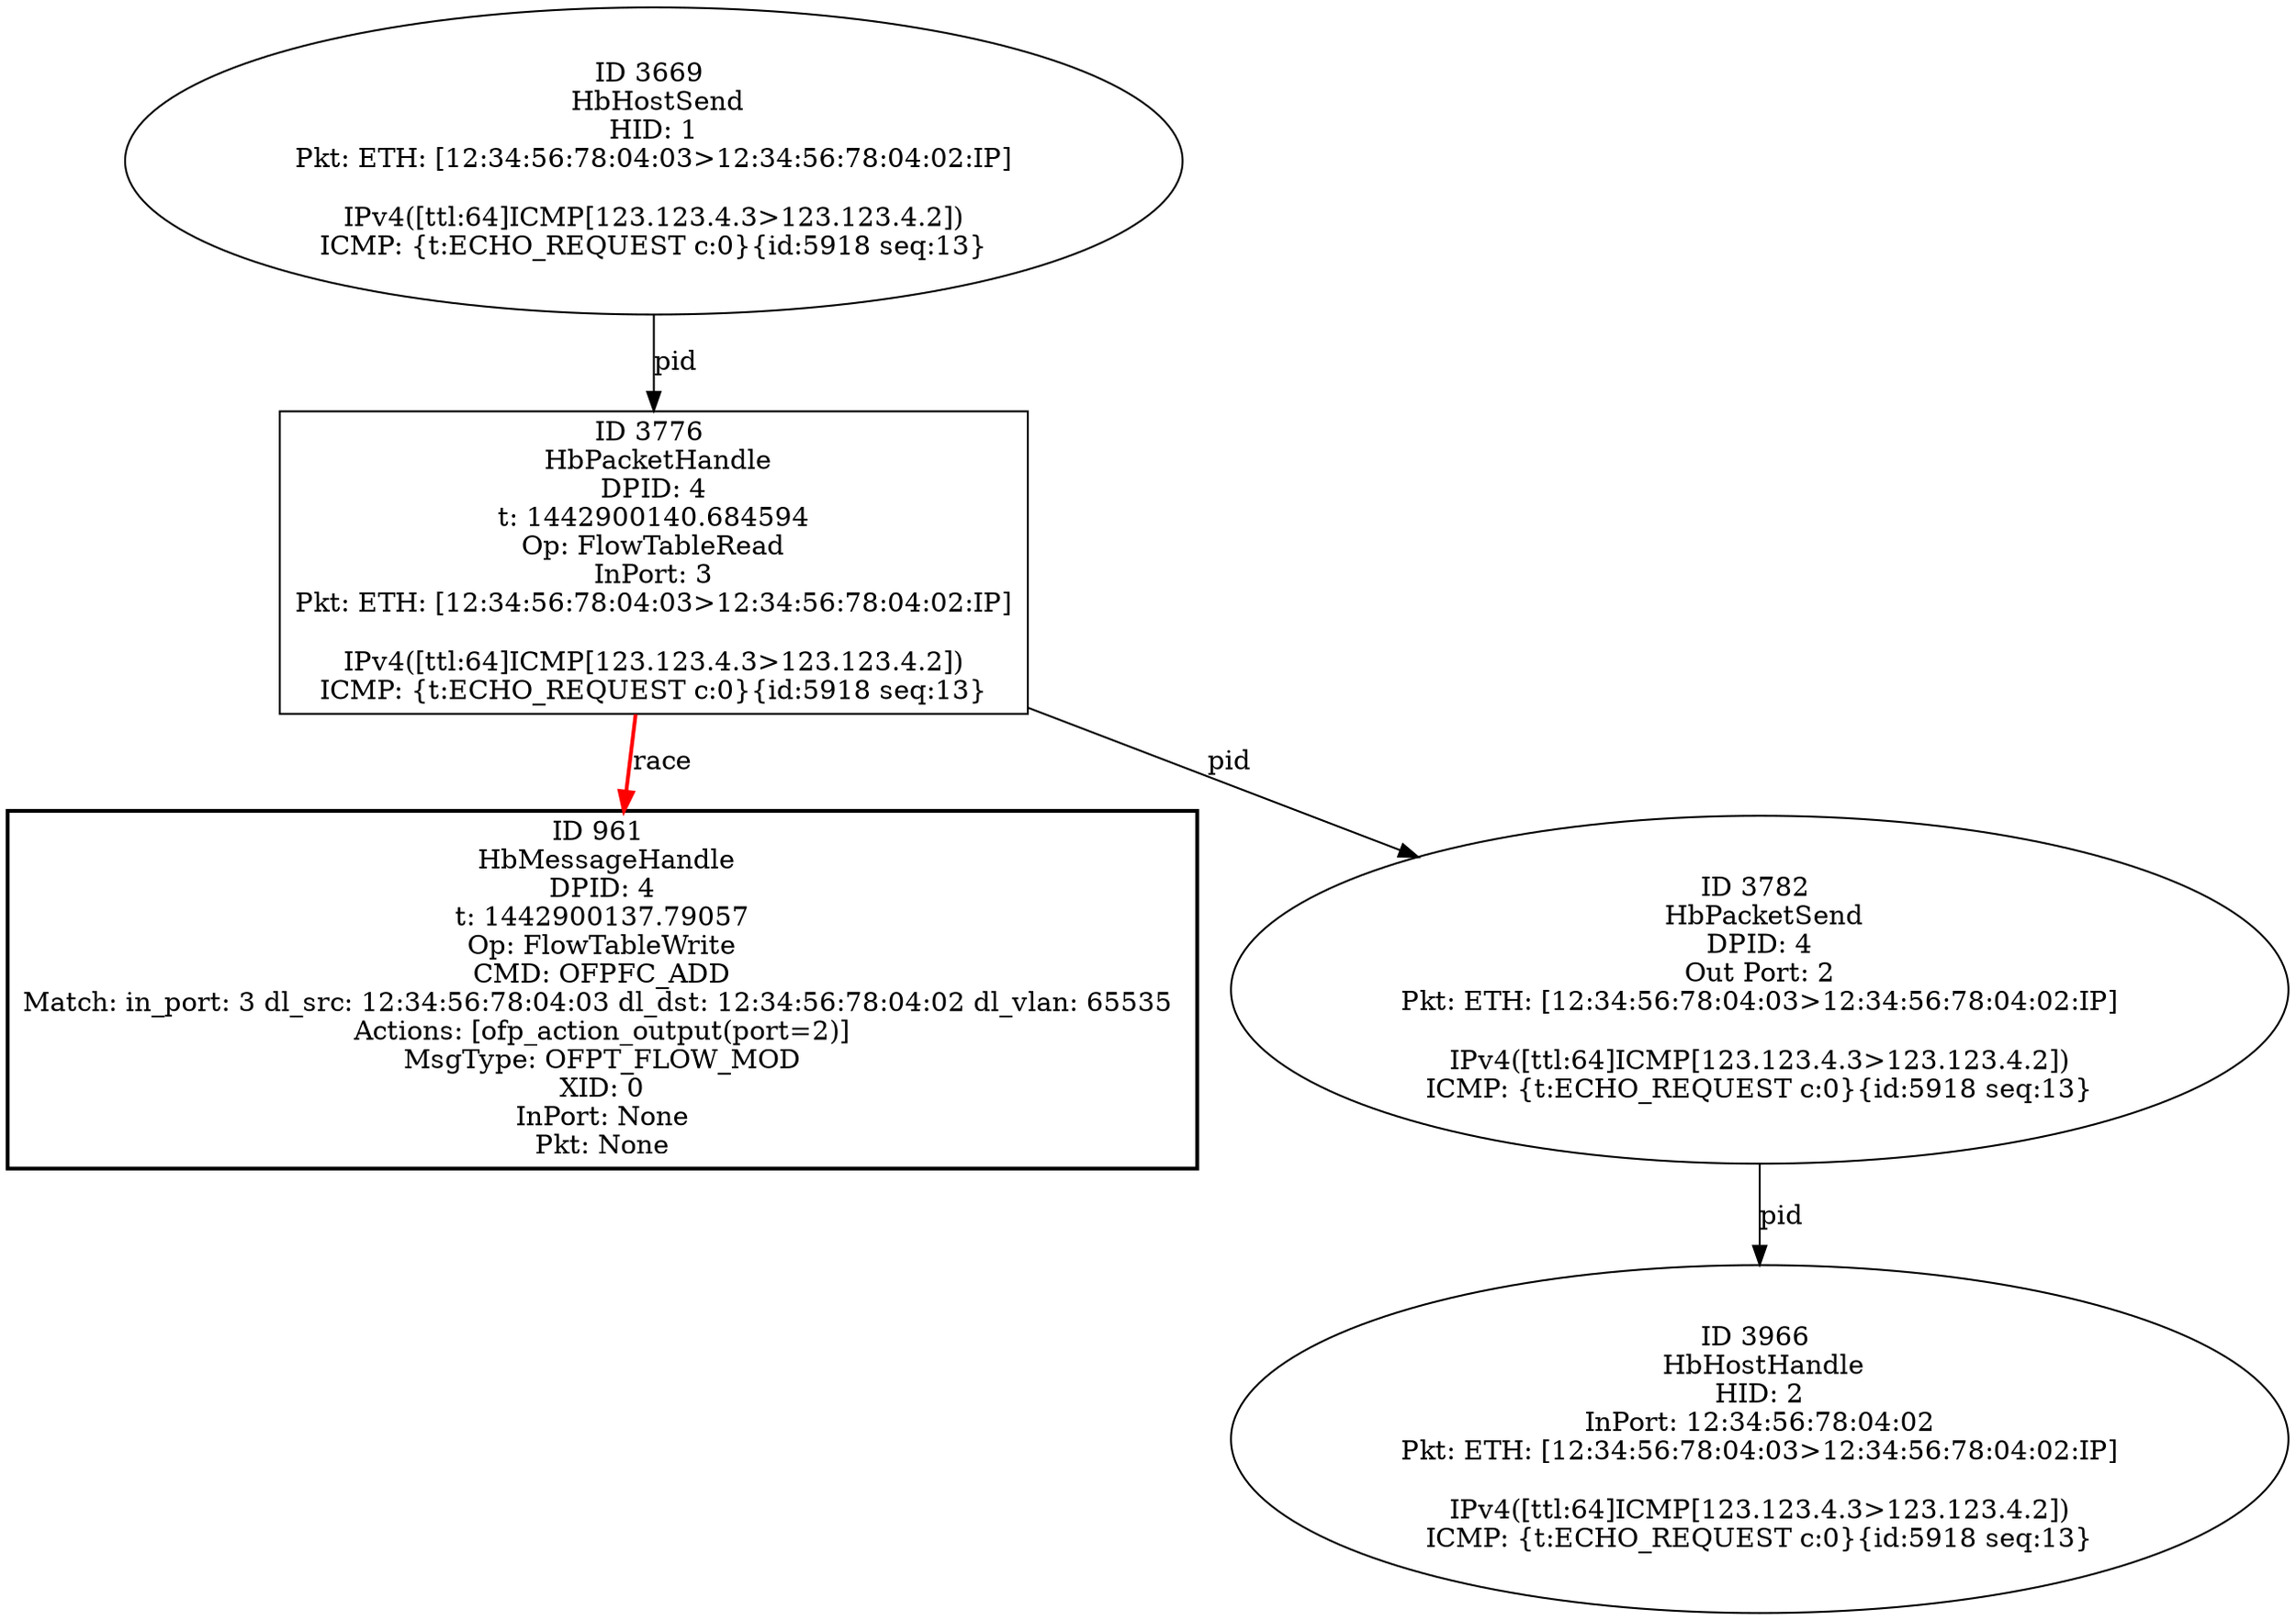 strict digraph G {
3776 [shape=box, event=<hb_events.HbPacketHandle object at 0x10b8a5450>, label="ID 3776 
 HbPacketHandle
DPID: 4
t: 1442900140.684594
Op: FlowTableRead
InPort: 3
Pkt: ETH: [12:34:56:78:04:03>12:34:56:78:04:02:IP]

IPv4([ttl:64]ICMP[123.123.4.3>123.123.4.2])
ICMP: {t:ECHO_REQUEST c:0}{id:5918 seq:13}"];
961 [shape=box, style=bold, event=<hb_events.HbMessageHandle object at 0x10acc7910>, label="ID 961 
 HbMessageHandle
DPID: 4
t: 1442900137.79057
Op: FlowTableWrite
CMD: OFPFC_ADD
Match: in_port: 3 dl_src: 12:34:56:78:04:03 dl_dst: 12:34:56:78:04:02 dl_vlan: 65535 
Actions: [ofp_action_output(port=2)]
MsgType: OFPT_FLOW_MOD
XID: 0
InPort: None
Pkt: None"];
3966 [shape=oval, event=<hb_events.HbHostHandle object at 0x10b993c90>, label="ID 3966 
 HbHostHandle
HID: 2
InPort: 12:34:56:78:04:02
Pkt: ETH: [12:34:56:78:04:03>12:34:56:78:04:02:IP]

IPv4([ttl:64]ICMP[123.123.4.3>123.123.4.2])
ICMP: {t:ECHO_REQUEST c:0}{id:5918 seq:13}"];
3669 [shape=oval, event=<hb_events.HbHostSend object at 0x10b842450>, label="ID 3669 
 HbHostSend
HID: 1
Pkt: ETH: [12:34:56:78:04:03>12:34:56:78:04:02:IP]

IPv4([ttl:64]ICMP[123.123.4.3>123.123.4.2])
ICMP: {t:ECHO_REQUEST c:0}{id:5918 seq:13}"];
3782 [shape=oval, event=<hb_events.HbPacketSend object at 0x10b8a5b90>, label="ID 3782 
 HbPacketSend
DPID: 4
Out Port: 2
Pkt: ETH: [12:34:56:78:04:03>12:34:56:78:04:02:IP]

IPv4([ttl:64]ICMP[123.123.4.3>123.123.4.2])
ICMP: {t:ECHO_REQUEST c:0}{id:5918 seq:13}"];
3776 -> 961  [harmful=True, color=red, style=bold, rel=race, label=race];
3776 -> 3782  [rel=pid, label=pid];
3782 -> 3966  [rel=pid, label=pid];
3669 -> 3776  [rel=pid, label=pid];
}
